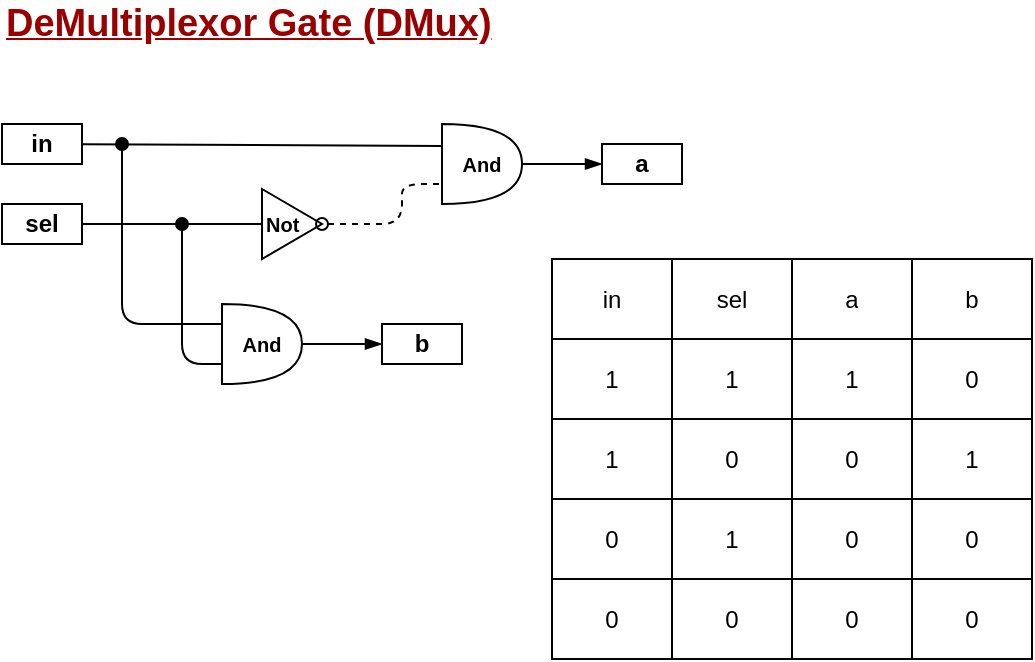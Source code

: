 <mxfile version="13.6.9" type="device"><diagram id="_qS_KJGVXNLdAztGIuC_" name="Page-1"><mxGraphModel dx="764" dy="724" grid="1" gridSize="10" guides="1" tooltips="1" connect="1" arrows="1" fold="1" page="1" pageScale="1" pageWidth="850" pageHeight="1100" math="0" shadow="0"><root><mxCell id="0"/><mxCell id="1" parent="0"/><mxCell id="pjZeAD2UMB-qX0pTWdgC-1" value="&lt;b&gt;in&lt;/b&gt;" style="text;html=1;fillColor=none;align=center;verticalAlign=middle;whiteSpace=wrap;rounded=0;strokeColor=#000000;" vertex="1" parent="1"><mxGeometry x="150" y="340" width="40" height="20" as="geometry"/></mxCell><mxCell id="pjZeAD2UMB-qX0pTWdgC-2" value="&lt;b&gt;sel&lt;/b&gt;" style="text;html=1;fillColor=none;align=center;verticalAlign=middle;whiteSpace=wrap;rounded=0;strokeColor=#000000;" vertex="1" parent="1"><mxGeometry x="150" y="380" width="40" height="20" as="geometry"/></mxCell><mxCell id="pjZeAD2UMB-qX0pTWdgC-5" value="&lt;font size=&quot;1&quot;&gt;&lt;b&gt;Not&lt;/b&gt;&lt;/font&gt;" style="triangle;whiteSpace=wrap;html=1;align=left;" vertex="1" parent="1"><mxGeometry x="280" y="372.5" width="30" height="35" as="geometry"/></mxCell><mxCell id="pjZeAD2UMB-qX0pTWdgC-6" value="" style="endArrow=none;html=1;" edge="1" parent="1"><mxGeometry width="50" height="50" relative="1" as="geometry"><mxPoint x="190" y="390" as="sourcePoint"/><mxPoint x="280" y="390" as="targetPoint"/></mxGeometry></mxCell><mxCell id="pjZeAD2UMB-qX0pTWdgC-7" value="" style="endArrow=none;html=1;exitX=1;exitY=0.5;exitDx=0;exitDy=0;dashed=1;startArrow=oval;startFill=0;entryX=0;entryY=0.75;entryDx=0;entryDy=0;entryPerimeter=0;" edge="1" parent="1" source="pjZeAD2UMB-qX0pTWdgC-5" target="pjZeAD2UMB-qX0pTWdgC-69"><mxGeometry width="50" height="50" relative="1" as="geometry"><mxPoint x="370" y="420" as="sourcePoint"/><mxPoint x="420" y="370" as="targetPoint"/><Array as="points"><mxPoint x="350" y="390"/><mxPoint x="350" y="370"/></Array></mxGeometry></mxCell><mxCell id="pjZeAD2UMB-qX0pTWdgC-62" value="&lt;b&gt;a&lt;/b&gt;" style="text;html=1;fillColor=none;align=center;verticalAlign=middle;whiteSpace=wrap;rounded=0;strokeColor=#000000;" vertex="1" parent="1"><mxGeometry x="450" y="350" width="40" height="20" as="geometry"/></mxCell><mxCell id="pjZeAD2UMB-qX0pTWdgC-63" value="&lt;b&gt;&lt;font style=&quot;font-size: 19px&quot; color=&quot;#990000&quot;&gt;&lt;u&gt;DeMultiplexor Gate (DMux)&lt;/u&gt;&lt;/font&gt;&lt;/b&gt;" style="text;html=1;strokeColor=none;fillColor=none;align=left;verticalAlign=middle;whiteSpace=wrap;rounded=0;" vertex="1" parent="1"><mxGeometry x="150" y="280" width="250" height="20" as="geometry"/></mxCell><mxCell id="pjZeAD2UMB-qX0pTWdgC-72" value="" style="edgeStyle=orthogonalEdgeStyle;rounded=0;orthogonalLoop=1;jettySize=auto;html=1;startArrow=none;startFill=0;endArrow=blockThin;endFill=1;" edge="1" parent="1" source="pjZeAD2UMB-qX0pTWdgC-10" target="pjZeAD2UMB-qX0pTWdgC-71"><mxGeometry relative="1" as="geometry"/></mxCell><mxCell id="pjZeAD2UMB-qX0pTWdgC-10" value="&lt;font size=&quot;1&quot;&gt;&lt;b&gt;And&lt;/b&gt;&lt;/font&gt;" style="shape=or;whiteSpace=wrap;html=1;" vertex="1" parent="1"><mxGeometry x="260" y="430" width="40" height="40" as="geometry"/></mxCell><mxCell id="pjZeAD2UMB-qX0pTWdgC-65" value="" style="endArrow=none;html=1;" edge="1" parent="1" source="pjZeAD2UMB-qX0pTWdgC-1"><mxGeometry width="50" height="50" relative="1" as="geometry"><mxPoint x="190" y="350" as="sourcePoint"/><mxPoint x="370" y="351" as="targetPoint"/></mxGeometry></mxCell><mxCell id="pjZeAD2UMB-qX0pTWdgC-67" value="" style="endArrow=oval;html=1;endFill=1;" edge="1" parent="1"><mxGeometry width="50" height="50" relative="1" as="geometry"><mxPoint x="260" y="440" as="sourcePoint"/><mxPoint x="210" y="350" as="targetPoint"/><Array as="points"><mxPoint x="210" y="440"/></Array></mxGeometry></mxCell><mxCell id="pjZeAD2UMB-qX0pTWdgC-68" value="" style="endArrow=oval;html=1;endFill=1;exitX=0;exitY=0.75;exitDx=0;exitDy=0;exitPerimeter=0;" edge="1" parent="1" source="pjZeAD2UMB-qX0pTWdgC-10"><mxGeometry width="50" height="50" relative="1" as="geometry"><mxPoint x="260" y="470" as="sourcePoint"/><mxPoint x="240" y="390" as="targetPoint"/><Array as="points"><mxPoint x="240" y="460"/></Array></mxGeometry></mxCell><mxCell id="pjZeAD2UMB-qX0pTWdgC-70" value="" style="edgeStyle=orthogonalEdgeStyle;rounded=0;orthogonalLoop=1;jettySize=auto;html=1;startArrow=none;startFill=0;endArrow=blockThin;endFill=1;" edge="1" parent="1" source="pjZeAD2UMB-qX0pTWdgC-69" target="pjZeAD2UMB-qX0pTWdgC-62"><mxGeometry relative="1" as="geometry"/></mxCell><mxCell id="pjZeAD2UMB-qX0pTWdgC-69" value="&lt;font size=&quot;1&quot;&gt;&lt;b&gt;And&lt;/b&gt;&lt;/font&gt;" style="shape=or;whiteSpace=wrap;html=1;" vertex="1" parent="1"><mxGeometry x="370" y="340" width="40" height="40" as="geometry"/></mxCell><mxCell id="pjZeAD2UMB-qX0pTWdgC-71" value="&lt;b&gt;b&lt;/b&gt;" style="text;html=1;fillColor=none;align=center;verticalAlign=middle;whiteSpace=wrap;rounded=0;strokeColor=#000000;" vertex="1" parent="1"><mxGeometry x="340" y="440" width="40" height="20" as="geometry"/></mxCell><mxCell id="pjZeAD2UMB-qX0pTWdgC-73" value="" style="shape=table;html=1;whiteSpace=wrap;startSize=0;container=1;collapsible=0;childLayout=tableLayout;" vertex="1" parent="1"><mxGeometry x="425" y="407.5" width="240" height="200" as="geometry"/></mxCell><mxCell id="pjZeAD2UMB-qX0pTWdgC-74" value="" style="shape=partialRectangle;html=1;whiteSpace=wrap;collapsible=0;dropTarget=0;pointerEvents=0;fillColor=none;top=0;left=0;bottom=0;right=0;points=[[0,0.5],[1,0.5]];portConstraint=eastwest;" vertex="1" parent="pjZeAD2UMB-qX0pTWdgC-73"><mxGeometry width="240" height="40" as="geometry"/></mxCell><mxCell id="pjZeAD2UMB-qX0pTWdgC-75" value="in" style="shape=partialRectangle;html=1;whiteSpace=wrap;connectable=0;overflow=hidden;fillColor=none;top=0;left=0;bottom=0;right=0;" vertex="1" parent="pjZeAD2UMB-qX0pTWdgC-74"><mxGeometry width="60" height="40" as="geometry"/></mxCell><mxCell id="pjZeAD2UMB-qX0pTWdgC-76" value="sel" style="shape=partialRectangle;html=1;whiteSpace=wrap;connectable=0;overflow=hidden;fillColor=none;top=0;left=0;bottom=0;right=0;" vertex="1" parent="pjZeAD2UMB-qX0pTWdgC-74"><mxGeometry x="60" width="60" height="40" as="geometry"/></mxCell><mxCell id="pjZeAD2UMB-qX0pTWdgC-77" value="a" style="shape=partialRectangle;html=1;whiteSpace=wrap;connectable=0;overflow=hidden;fillColor=none;top=0;left=0;bottom=0;right=0;" vertex="1" parent="pjZeAD2UMB-qX0pTWdgC-74"><mxGeometry x="120" width="60" height="40" as="geometry"/></mxCell><mxCell id="pjZeAD2UMB-qX0pTWdgC-78" value="b" style="shape=partialRectangle;html=1;whiteSpace=wrap;connectable=0;overflow=hidden;fillColor=none;top=0;left=0;bottom=0;right=0;" vertex="1" parent="pjZeAD2UMB-qX0pTWdgC-74"><mxGeometry x="180" width="60" height="40" as="geometry"/></mxCell><mxCell id="pjZeAD2UMB-qX0pTWdgC-79" value="" style="shape=partialRectangle;html=1;whiteSpace=wrap;collapsible=0;dropTarget=0;pointerEvents=0;fillColor=none;top=0;left=0;bottom=0;right=0;points=[[0,0.5],[1,0.5]];portConstraint=eastwest;" vertex="1" parent="pjZeAD2UMB-qX0pTWdgC-73"><mxGeometry y="40" width="240" height="40" as="geometry"/></mxCell><mxCell id="pjZeAD2UMB-qX0pTWdgC-80" value="1" style="shape=partialRectangle;html=1;whiteSpace=wrap;connectable=0;overflow=hidden;fillColor=none;top=0;left=0;bottom=0;right=0;" vertex="1" parent="pjZeAD2UMB-qX0pTWdgC-79"><mxGeometry width="60" height="40" as="geometry"/></mxCell><mxCell id="pjZeAD2UMB-qX0pTWdgC-81" value="1" style="shape=partialRectangle;html=1;whiteSpace=wrap;connectable=0;overflow=hidden;fillColor=none;top=0;left=0;bottom=0;right=0;" vertex="1" parent="pjZeAD2UMB-qX0pTWdgC-79"><mxGeometry x="60" width="60" height="40" as="geometry"/></mxCell><mxCell id="pjZeAD2UMB-qX0pTWdgC-82" value="1" style="shape=partialRectangle;html=1;whiteSpace=wrap;connectable=0;overflow=hidden;fillColor=none;top=0;left=0;bottom=0;right=0;" vertex="1" parent="pjZeAD2UMB-qX0pTWdgC-79"><mxGeometry x="120" width="60" height="40" as="geometry"/></mxCell><mxCell id="pjZeAD2UMB-qX0pTWdgC-83" value="0" style="shape=partialRectangle;html=1;whiteSpace=wrap;connectable=0;overflow=hidden;fillColor=none;top=0;left=0;bottom=0;right=0;" vertex="1" parent="pjZeAD2UMB-qX0pTWdgC-79"><mxGeometry x="180" width="60" height="40" as="geometry"/></mxCell><mxCell id="pjZeAD2UMB-qX0pTWdgC-84" value="" style="shape=partialRectangle;html=1;whiteSpace=wrap;collapsible=0;dropTarget=0;pointerEvents=0;fillColor=none;top=0;left=0;bottom=0;right=0;points=[[0,0.5],[1,0.5]];portConstraint=eastwest;" vertex="1" parent="pjZeAD2UMB-qX0pTWdgC-73"><mxGeometry y="80" width="240" height="40" as="geometry"/></mxCell><mxCell id="pjZeAD2UMB-qX0pTWdgC-85" value="1" style="shape=partialRectangle;html=1;whiteSpace=wrap;connectable=0;overflow=hidden;fillColor=none;top=0;left=0;bottom=0;right=0;" vertex="1" parent="pjZeAD2UMB-qX0pTWdgC-84"><mxGeometry width="60" height="40" as="geometry"/></mxCell><mxCell id="pjZeAD2UMB-qX0pTWdgC-86" value="0" style="shape=partialRectangle;html=1;whiteSpace=wrap;connectable=0;overflow=hidden;fillColor=none;top=0;left=0;bottom=0;right=0;" vertex="1" parent="pjZeAD2UMB-qX0pTWdgC-84"><mxGeometry x="60" width="60" height="40" as="geometry"/></mxCell><mxCell id="pjZeAD2UMB-qX0pTWdgC-87" value="0" style="shape=partialRectangle;html=1;whiteSpace=wrap;connectable=0;overflow=hidden;fillColor=none;top=0;left=0;bottom=0;right=0;" vertex="1" parent="pjZeAD2UMB-qX0pTWdgC-84"><mxGeometry x="120" width="60" height="40" as="geometry"/></mxCell><mxCell id="pjZeAD2UMB-qX0pTWdgC-88" value="1" style="shape=partialRectangle;html=1;whiteSpace=wrap;connectable=0;overflow=hidden;fillColor=none;top=0;left=0;bottom=0;right=0;" vertex="1" parent="pjZeAD2UMB-qX0pTWdgC-84"><mxGeometry x="180" width="60" height="40" as="geometry"/></mxCell><mxCell id="pjZeAD2UMB-qX0pTWdgC-89" value="" style="shape=partialRectangle;html=1;whiteSpace=wrap;collapsible=0;dropTarget=0;pointerEvents=0;fillColor=none;top=0;left=0;bottom=0;right=0;points=[[0,0.5],[1,0.5]];portConstraint=eastwest;" vertex="1" parent="pjZeAD2UMB-qX0pTWdgC-73"><mxGeometry y="120" width="240" height="40" as="geometry"/></mxCell><mxCell id="pjZeAD2UMB-qX0pTWdgC-90" value="0" style="shape=partialRectangle;html=1;whiteSpace=wrap;connectable=0;overflow=hidden;fillColor=none;top=0;left=0;bottom=0;right=0;" vertex="1" parent="pjZeAD2UMB-qX0pTWdgC-89"><mxGeometry width="60" height="40" as="geometry"/></mxCell><mxCell id="pjZeAD2UMB-qX0pTWdgC-91" value="1" style="shape=partialRectangle;html=1;whiteSpace=wrap;connectable=0;overflow=hidden;fillColor=none;top=0;left=0;bottom=0;right=0;" vertex="1" parent="pjZeAD2UMB-qX0pTWdgC-89"><mxGeometry x="60" width="60" height="40" as="geometry"/></mxCell><mxCell id="pjZeAD2UMB-qX0pTWdgC-92" value="0" style="shape=partialRectangle;html=1;whiteSpace=wrap;connectable=0;overflow=hidden;fillColor=none;top=0;left=0;bottom=0;right=0;" vertex="1" parent="pjZeAD2UMB-qX0pTWdgC-89"><mxGeometry x="120" width="60" height="40" as="geometry"/></mxCell><mxCell id="pjZeAD2UMB-qX0pTWdgC-93" value="0" style="shape=partialRectangle;html=1;whiteSpace=wrap;connectable=0;overflow=hidden;fillColor=none;top=0;left=0;bottom=0;right=0;" vertex="1" parent="pjZeAD2UMB-qX0pTWdgC-89"><mxGeometry x="180" width="60" height="40" as="geometry"/></mxCell><mxCell id="pjZeAD2UMB-qX0pTWdgC-94" value="" style="shape=partialRectangle;html=1;whiteSpace=wrap;collapsible=0;dropTarget=0;pointerEvents=0;fillColor=none;top=0;left=0;bottom=0;right=0;points=[[0,0.5],[1,0.5]];portConstraint=eastwest;" vertex="1" parent="pjZeAD2UMB-qX0pTWdgC-73"><mxGeometry y="160" width="240" height="40" as="geometry"/></mxCell><mxCell id="pjZeAD2UMB-qX0pTWdgC-95" value="0" style="shape=partialRectangle;html=1;whiteSpace=wrap;connectable=0;overflow=hidden;fillColor=none;top=0;left=0;bottom=0;right=0;" vertex="1" parent="pjZeAD2UMB-qX0pTWdgC-94"><mxGeometry width="60" height="40" as="geometry"/></mxCell><mxCell id="pjZeAD2UMB-qX0pTWdgC-96" value="0" style="shape=partialRectangle;html=1;whiteSpace=wrap;connectable=0;overflow=hidden;fillColor=none;top=0;left=0;bottom=0;right=0;" vertex="1" parent="pjZeAD2UMB-qX0pTWdgC-94"><mxGeometry x="60" width="60" height="40" as="geometry"/></mxCell><mxCell id="pjZeAD2UMB-qX0pTWdgC-97" value="0" style="shape=partialRectangle;html=1;whiteSpace=wrap;connectable=0;overflow=hidden;fillColor=none;top=0;left=0;bottom=0;right=0;" vertex="1" parent="pjZeAD2UMB-qX0pTWdgC-94"><mxGeometry x="120" width="60" height="40" as="geometry"/></mxCell><mxCell id="pjZeAD2UMB-qX0pTWdgC-98" value="0" style="shape=partialRectangle;html=1;whiteSpace=wrap;connectable=0;overflow=hidden;fillColor=none;top=0;left=0;bottom=0;right=0;" vertex="1" parent="pjZeAD2UMB-qX0pTWdgC-94"><mxGeometry x="180" width="60" height="40" as="geometry"/></mxCell></root></mxGraphModel></diagram></mxfile>